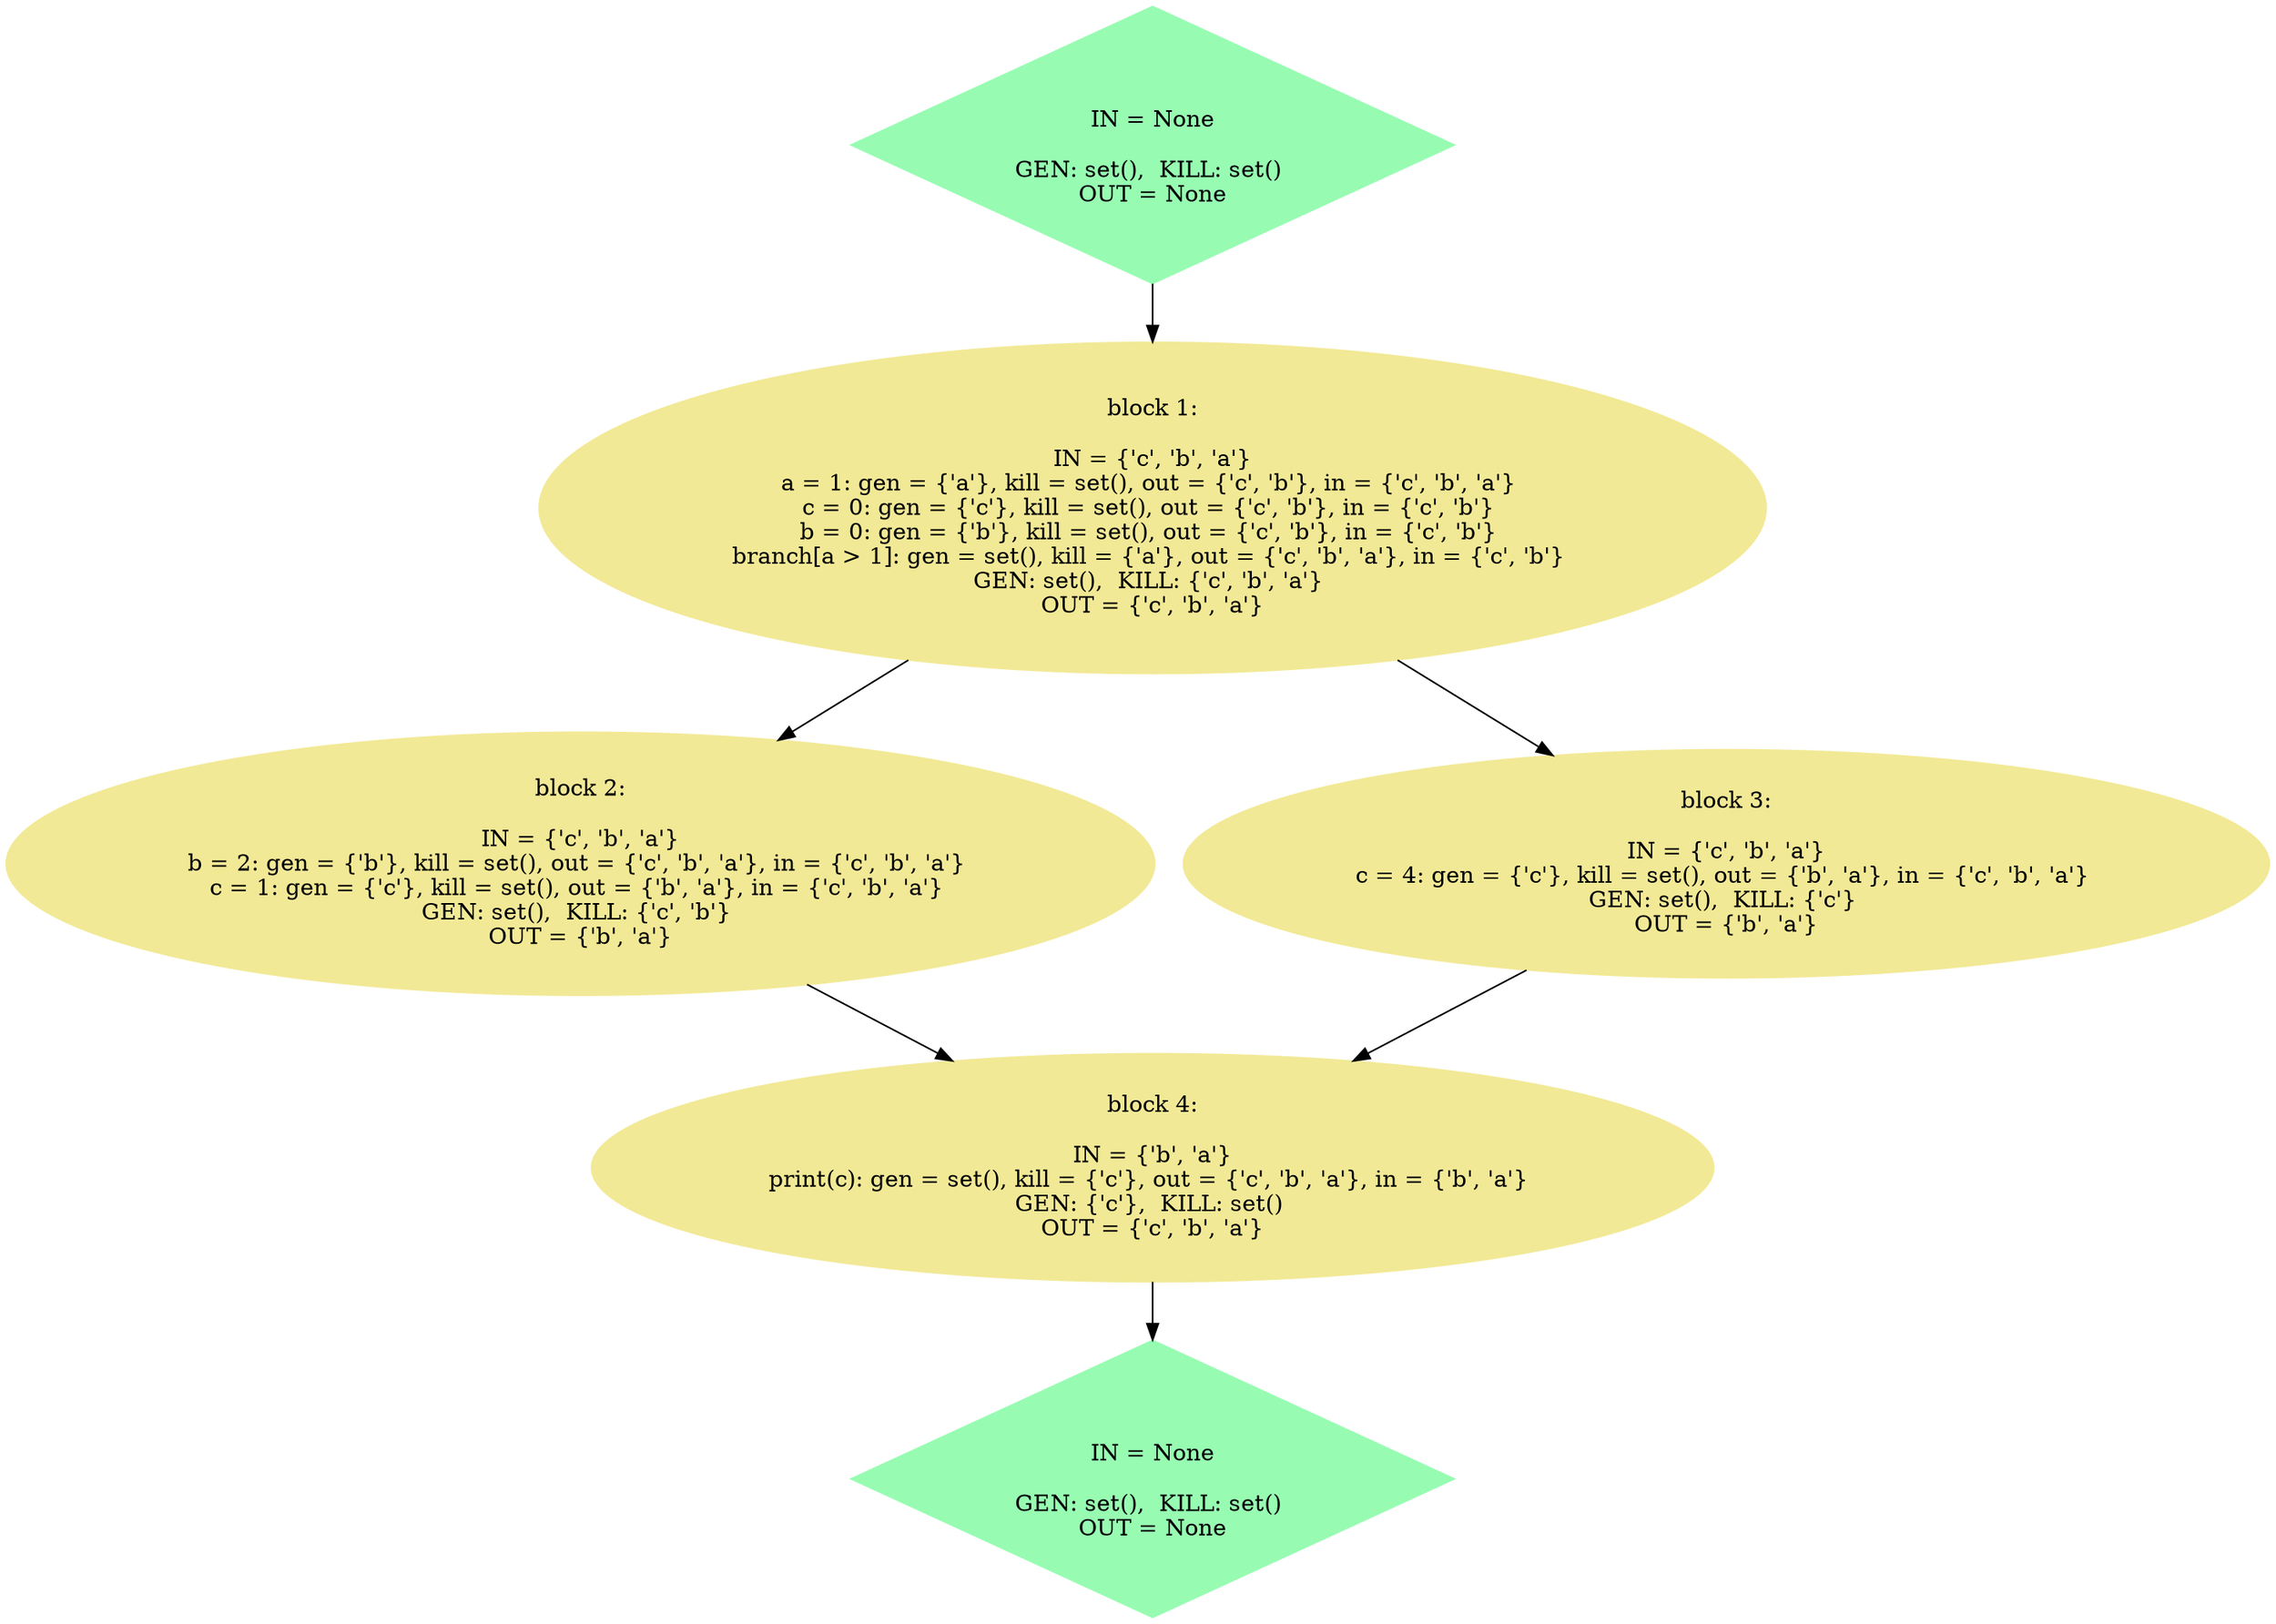 // CFG
digraph {
	node [color="#97fcb2" shape=diamond style=filled]
	0 [label="
IN = None

GEN: set(),  KILL: set() 
OUT = None"]
	node [color="#f2e996" shape=ellipse style=filled]
	1 [label="block 1:

IN = {'c', 'b', 'a'}
a = 1: gen = {'a'}, kill = set(), out = {'c', 'b'}, in = {'c', 'b', 'a'} 
c = 0: gen = {'c'}, kill = set(), out = {'c', 'b'}, in = {'c', 'b'} 
b = 0: gen = {'b'}, kill = set(), out = {'c', 'b'}, in = {'c', 'b'} 
branch[a > 1]: gen = set(), kill = {'a'}, out = {'c', 'b', 'a'}, in = {'c', 'b'} 
GEN: set(),  KILL: {'c', 'b', 'a'} 
OUT = {'c', 'b', 'a'}"]
	node [color="#f2e996" shape=ellipse style=filled]
	2 [label="block 2:

IN = {'c', 'b', 'a'}
b = 2: gen = {'b'}, kill = set(), out = {'c', 'b', 'a'}, in = {'c', 'b', 'a'} 
c = 1: gen = {'c'}, kill = set(), out = {'b', 'a'}, in = {'c', 'b', 'a'} 
GEN: set(),  KILL: {'c', 'b'} 
OUT = {'b', 'a'}"]
	node [color="#f2e996" shape=ellipse style=filled]
	3 [label="block 3:

IN = {'c', 'b', 'a'}
c = 4: gen = {'c'}, kill = set(), out = {'b', 'a'}, in = {'c', 'b', 'a'} 
GEN: set(),  KILL: {'c'} 
OUT = {'b', 'a'}"]
	node [color="#f2e996" shape=ellipse style=filled]
	4 [label="block 4:

IN = {'b', 'a'}
print(c): gen = set(), kill = {'c'}, out = {'c', 'b', 'a'}, in = {'b', 'a'} 
GEN: {'c'},  KILL: set() 
OUT = {'c', 'b', 'a'}"]
	node [color="#f2e996" shape=ellipse style=filled]
	node [color="#97fcb2" shape=diamond style=filled]
	5 [label="
IN = None

GEN: set(),  KILL: set() 
OUT = None"]
	node [color="#f2e996" shape=ellipse style=filled]
	0 -> 1
	1 -> 2
	1 -> 3
	2 -> 4
	3 -> 4
	4 -> 5
}
